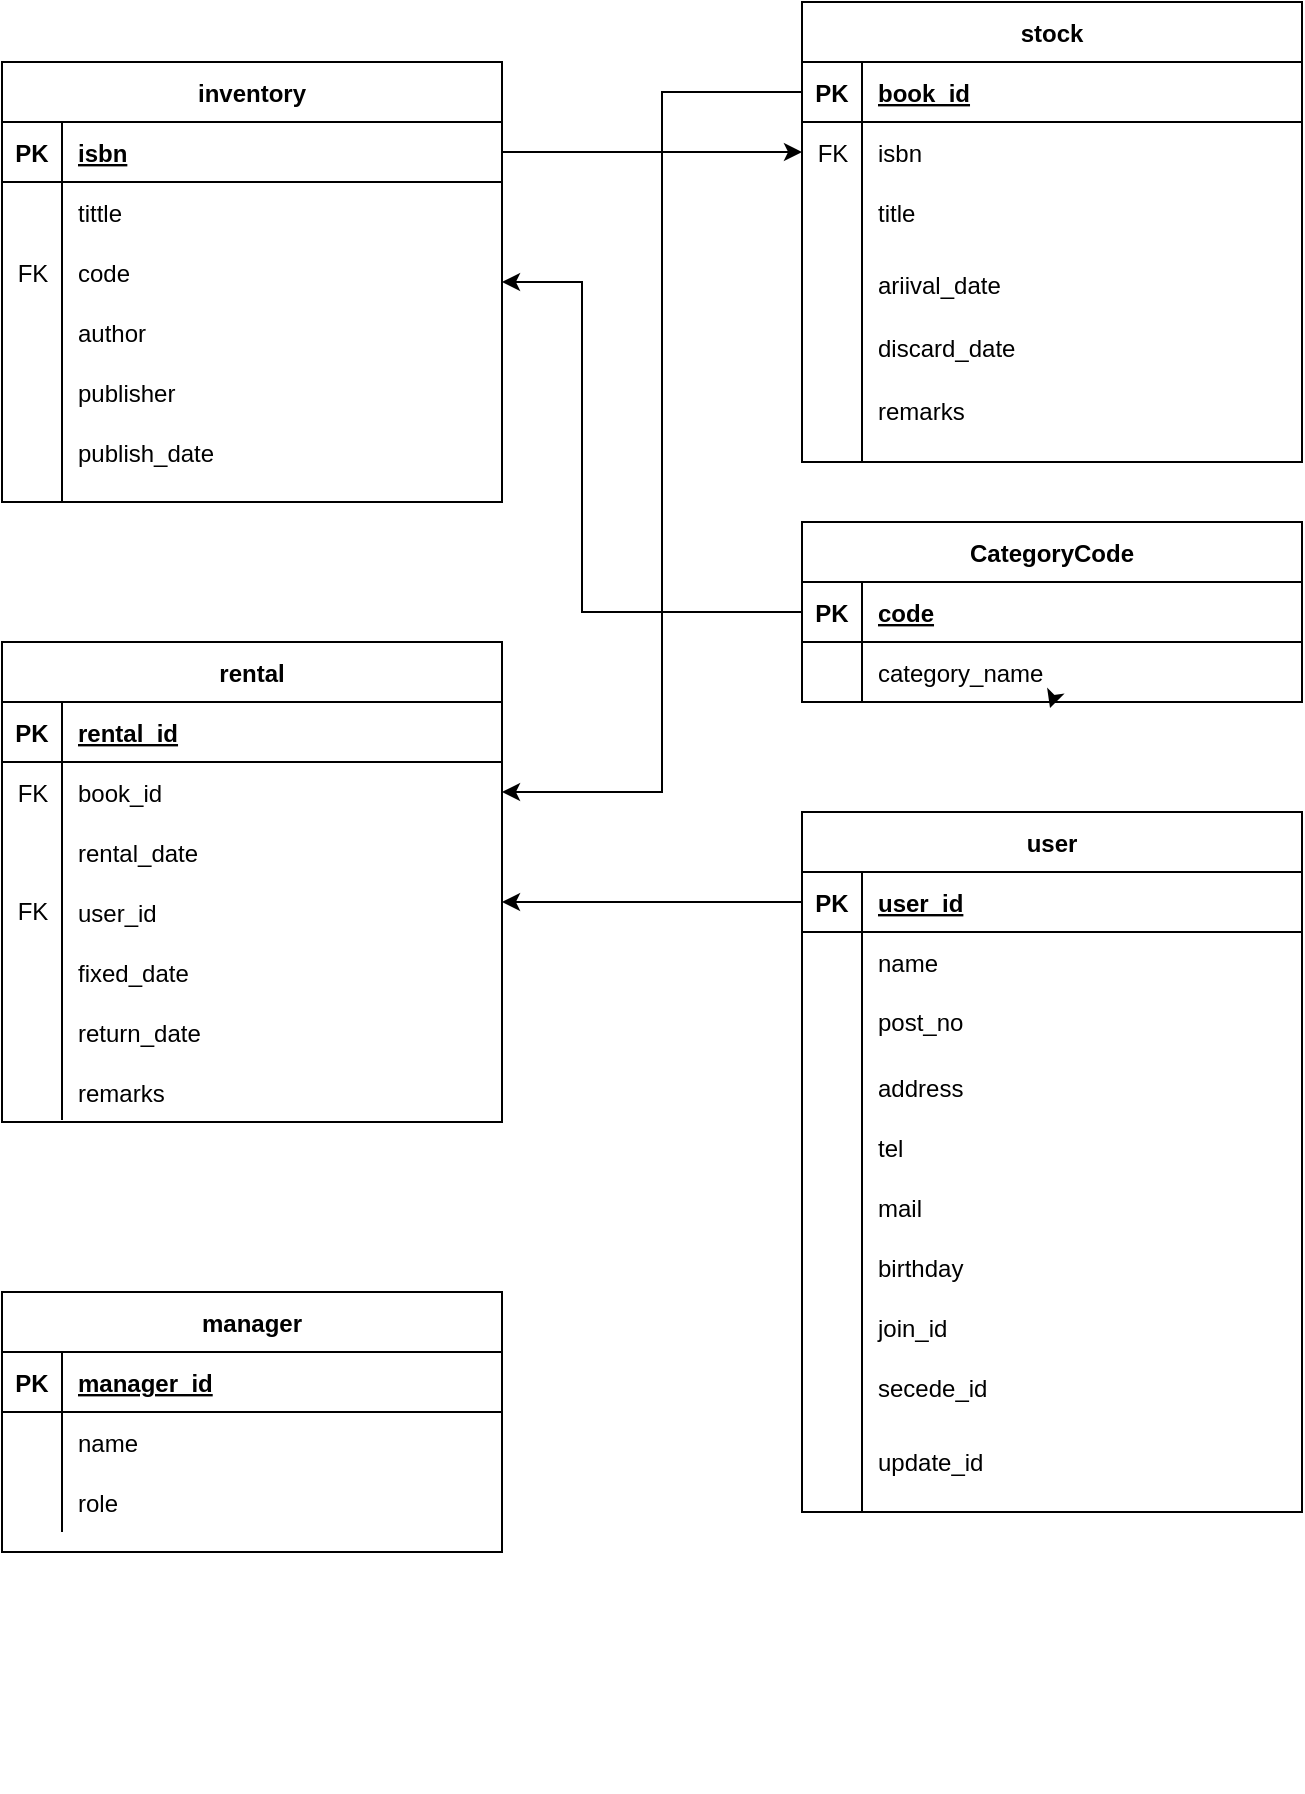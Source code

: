 <mxfile version="16.5.1" type="device"><diagram id="R2lEEEUBdFMjLlhIrx00" name="Page-1"><mxGraphModel dx="868" dy="553" grid="1" gridSize="10" guides="1" tooltips="1" connect="1" arrows="1" fold="1" page="1" pageScale="1" pageWidth="850" pageHeight="1100" math="0" shadow="0" extFonts="Permanent Marker^https://fonts.googleapis.com/css?family=Permanent+Marker"><root><mxCell id="0"/><mxCell id="1" parent="0"/><mxCell id="KSxhRUMLx_32DqIzGbDs-14" value="" style="group" parent="1" vertex="1" connectable="0"><mxGeometry x="120" y="400" width="250" height="250" as="geometry"/></mxCell><mxCell id="C-vyLk0tnHw3VtMMgP7b-13" value="rental" style="shape=table;startSize=30;container=1;collapsible=1;childLayout=tableLayout;fixedRows=1;rowLines=0;fontStyle=1;align=center;resizeLast=1;" parent="KSxhRUMLx_32DqIzGbDs-14" vertex="1"><mxGeometry width="250" height="240" as="geometry"/></mxCell><mxCell id="C-vyLk0tnHw3VtMMgP7b-14" value="" style="shape=partialRectangle;collapsible=0;dropTarget=0;pointerEvents=0;fillColor=none;points=[[0,0.5],[1,0.5]];portConstraint=eastwest;top=0;left=0;right=0;bottom=1;" parent="C-vyLk0tnHw3VtMMgP7b-13" vertex="1"><mxGeometry y="30" width="250" height="30" as="geometry"/></mxCell><mxCell id="C-vyLk0tnHw3VtMMgP7b-15" value="PK" style="shape=partialRectangle;overflow=hidden;connectable=0;fillColor=none;top=0;left=0;bottom=0;right=0;fontStyle=1;" parent="C-vyLk0tnHw3VtMMgP7b-14" vertex="1"><mxGeometry width="30" height="30" as="geometry"><mxRectangle width="30" height="30" as="alternateBounds"/></mxGeometry></mxCell><mxCell id="C-vyLk0tnHw3VtMMgP7b-16" value="rental_id" style="shape=partialRectangle;overflow=hidden;connectable=0;fillColor=none;top=0;left=0;bottom=0;right=0;align=left;spacingLeft=6;fontStyle=5;" parent="C-vyLk0tnHw3VtMMgP7b-14" vertex="1"><mxGeometry x="30" width="220" height="30" as="geometry"><mxRectangle width="220" height="30" as="alternateBounds"/></mxGeometry></mxCell><mxCell id="C-vyLk0tnHw3VtMMgP7b-17" value="" style="shape=partialRectangle;collapsible=0;dropTarget=0;pointerEvents=0;fillColor=none;points=[[0,0.5],[1,0.5]];portConstraint=eastwest;top=0;left=0;right=0;bottom=0;" parent="C-vyLk0tnHw3VtMMgP7b-13" vertex="1"><mxGeometry y="60" width="250" height="30" as="geometry"/></mxCell><mxCell id="C-vyLk0tnHw3VtMMgP7b-18" value="" style="shape=partialRectangle;overflow=hidden;connectable=0;fillColor=none;top=0;left=0;bottom=0;right=0;" parent="C-vyLk0tnHw3VtMMgP7b-17" vertex="1"><mxGeometry width="30" height="30" as="geometry"><mxRectangle width="30" height="30" as="alternateBounds"/></mxGeometry></mxCell><mxCell id="C-vyLk0tnHw3VtMMgP7b-19" value="book_id" style="shape=partialRectangle;overflow=hidden;connectable=0;fillColor=none;top=0;left=0;bottom=0;right=0;align=left;spacingLeft=6;" parent="C-vyLk0tnHw3VtMMgP7b-17" vertex="1"><mxGeometry x="30" width="220" height="30" as="geometry"><mxRectangle width="220" height="30" as="alternateBounds"/></mxGeometry></mxCell><mxCell id="C-vyLk0tnHw3VtMMgP7b-20" value="" style="shape=partialRectangle;collapsible=0;dropTarget=0;pointerEvents=0;fillColor=none;points=[[0,0.5],[1,0.5]];portConstraint=eastwest;top=0;left=0;right=0;bottom=0;" parent="C-vyLk0tnHw3VtMMgP7b-13" vertex="1"><mxGeometry y="90" width="250" height="30" as="geometry"/></mxCell><mxCell id="C-vyLk0tnHw3VtMMgP7b-21" value="" style="shape=partialRectangle;overflow=hidden;connectable=0;fillColor=none;top=0;left=0;bottom=0;right=0;" parent="C-vyLk0tnHw3VtMMgP7b-20" vertex="1"><mxGeometry width="30" height="30" as="geometry"><mxRectangle width="30" height="30" as="alternateBounds"/></mxGeometry></mxCell><mxCell id="C-vyLk0tnHw3VtMMgP7b-22" value="rental_date" style="shape=partialRectangle;overflow=hidden;connectable=0;fillColor=none;top=0;left=0;bottom=0;right=0;align=left;spacingLeft=6;" parent="C-vyLk0tnHw3VtMMgP7b-20" vertex="1"><mxGeometry x="30" width="220" height="30" as="geometry"><mxRectangle width="220" height="30" as="alternateBounds"/></mxGeometry></mxCell><mxCell id="KSxhRUMLx_32DqIzGbDs-11" value="fixed_date" style="shape=partialRectangle;overflow=hidden;connectable=0;fillColor=none;top=0;left=0;bottom=0;right=0;align=left;spacingLeft=6;" parent="KSxhRUMLx_32DqIzGbDs-14" vertex="1"><mxGeometry x="30" y="150" width="220" height="30.0" as="geometry"><mxRectangle width="220" height="30" as="alternateBounds"/></mxGeometry></mxCell><mxCell id="KSxhRUMLx_32DqIzGbDs-12" value="return_date" style="shape=partialRectangle;overflow=hidden;connectable=0;fillColor=none;top=0;left=0;bottom=0;right=0;align=left;spacingLeft=6;" parent="KSxhRUMLx_32DqIzGbDs-14" vertex="1"><mxGeometry x="30" y="180" width="220" height="30.0" as="geometry"><mxRectangle width="220" height="30" as="alternateBounds"/></mxGeometry></mxCell><mxCell id="KSxhRUMLx_32DqIzGbDs-13" value="remarks" style="shape=partialRectangle;overflow=hidden;connectable=0;fillColor=none;top=0;left=0;bottom=0;right=0;align=left;spacingLeft=6;" parent="KSxhRUMLx_32DqIzGbDs-14" vertex="1"><mxGeometry x="30" y="210" width="220" height="30" as="geometry"><mxRectangle width="220" height="30" as="alternateBounds"/></mxGeometry></mxCell><mxCell id="KSxhRUMLx_32DqIzGbDs-84" value="user_id" style="shape=partialRectangle;overflow=hidden;connectable=0;fillColor=none;top=0;left=0;bottom=0;right=0;align=left;spacingLeft=6;" parent="KSxhRUMLx_32DqIzGbDs-14" vertex="1"><mxGeometry x="30" y="120" width="220" height="30" as="geometry"><mxRectangle width="220" height="30" as="alternateBounds"/></mxGeometry></mxCell><mxCell id="KSxhRUMLx_32DqIzGbDs-88" value="FK" style="text;html=1;resizable=0;autosize=1;align=center;verticalAlign=middle;points=[];fillColor=none;strokeColor=none;rounded=0;" parent="KSxhRUMLx_32DqIzGbDs-14" vertex="1"><mxGeometry y="125.002" width="30" height="20" as="geometry"/></mxCell><mxCell id="KSxhRUMLx_32DqIzGbDs-93" value="FK" style="text;html=1;resizable=0;autosize=1;align=center;verticalAlign=middle;points=[];fillColor=none;strokeColor=none;rounded=0;" parent="KSxhRUMLx_32DqIzGbDs-14" vertex="1"><mxGeometry y="66.002" width="30" height="20" as="geometry"/></mxCell><mxCell id="KSxhRUMLx_32DqIzGbDs-22" value="" style="group" parent="1" vertex="1" connectable="0"><mxGeometry x="120" y="110" width="250" height="240" as="geometry"/></mxCell><mxCell id="KSxhRUMLx_32DqIzGbDs-6" value="code" style="shape=partialRectangle;overflow=hidden;connectable=0;fillColor=none;top=0;left=0;bottom=0;right=0;align=left;spacingLeft=6;" parent="KSxhRUMLx_32DqIzGbDs-22" vertex="1"><mxGeometry x="30" y="90" width="220" height="30" as="geometry"><mxRectangle width="220" height="30" as="alternateBounds"/></mxGeometry></mxCell><mxCell id="KSxhRUMLx_32DqIzGbDs-7" value="author" style="shape=partialRectangle;overflow=hidden;connectable=0;fillColor=none;top=0;left=0;bottom=0;right=0;align=left;spacingLeft=6;" parent="KSxhRUMLx_32DqIzGbDs-22" vertex="1"><mxGeometry x="30" y="120" width="220" height="30" as="geometry"><mxRectangle width="220" height="30" as="alternateBounds"/></mxGeometry></mxCell><mxCell id="KSxhRUMLx_32DqIzGbDs-8" value="publisher" style="shape=partialRectangle;overflow=hidden;connectable=0;fillColor=none;top=0;left=0;bottom=0;right=0;align=left;spacingLeft=6;" parent="KSxhRUMLx_32DqIzGbDs-22" vertex="1"><mxGeometry x="30" y="150" width="220" height="30" as="geometry"><mxRectangle width="220" height="30" as="alternateBounds"/></mxGeometry></mxCell><mxCell id="KSxhRUMLx_32DqIzGbDs-9" value="publish_date" style="shape=partialRectangle;overflow=hidden;connectable=0;fillColor=none;top=0;left=0;bottom=0;right=0;align=left;spacingLeft=6;" parent="KSxhRUMLx_32DqIzGbDs-22" vertex="1"><mxGeometry x="30" y="180" width="220" height="30" as="geometry"><mxRectangle width="220" height="30" as="alternateBounds"/></mxGeometry></mxCell><mxCell id="KSxhRUMLx_32DqIzGbDs-15" value="inventory" style="shape=table;startSize=30;container=1;collapsible=1;childLayout=tableLayout;fixedRows=1;rowLines=0;fontStyle=1;align=center;resizeLast=1;" parent="KSxhRUMLx_32DqIzGbDs-22" vertex="1"><mxGeometry width="250" height="220" as="geometry"/></mxCell><mxCell id="KSxhRUMLx_32DqIzGbDs-16" value="" style="shape=partialRectangle;collapsible=0;dropTarget=0;pointerEvents=0;fillColor=none;points=[[0,0.5],[1,0.5]];portConstraint=eastwest;top=0;left=0;right=0;bottom=1;" parent="KSxhRUMLx_32DqIzGbDs-15" vertex="1"><mxGeometry y="30" width="250" height="30" as="geometry"/></mxCell><mxCell id="KSxhRUMLx_32DqIzGbDs-17" value="PK" style="shape=partialRectangle;overflow=hidden;connectable=0;fillColor=none;top=0;left=0;bottom=0;right=0;fontStyle=1;" parent="KSxhRUMLx_32DqIzGbDs-16" vertex="1"><mxGeometry width="30" height="30" as="geometry"><mxRectangle width="30" height="30" as="alternateBounds"/></mxGeometry></mxCell><mxCell id="KSxhRUMLx_32DqIzGbDs-18" value="isbn" style="shape=partialRectangle;overflow=hidden;connectable=0;fillColor=none;top=0;left=0;bottom=0;right=0;align=left;spacingLeft=6;fontStyle=5;" parent="KSxhRUMLx_32DqIzGbDs-16" vertex="1"><mxGeometry x="30" width="220" height="30" as="geometry"><mxRectangle width="220" height="30" as="alternateBounds"/></mxGeometry></mxCell><mxCell id="KSxhRUMLx_32DqIzGbDs-19" value="" style="shape=partialRectangle;collapsible=0;dropTarget=0;pointerEvents=0;fillColor=none;points=[[0,0.5],[1,0.5]];portConstraint=eastwest;top=0;left=0;right=0;bottom=0;" parent="KSxhRUMLx_32DqIzGbDs-15" vertex="1"><mxGeometry y="60" width="250" height="30" as="geometry"/></mxCell><mxCell id="KSxhRUMLx_32DqIzGbDs-20" value="" style="shape=partialRectangle;overflow=hidden;connectable=0;fillColor=none;top=0;left=0;bottom=0;right=0;" parent="KSxhRUMLx_32DqIzGbDs-19" vertex="1"><mxGeometry width="30" height="30" as="geometry"><mxRectangle width="30" height="30" as="alternateBounds"/></mxGeometry></mxCell><mxCell id="KSxhRUMLx_32DqIzGbDs-21" value="tittle" style="shape=partialRectangle;overflow=hidden;connectable=0;fillColor=none;top=0;left=0;bottom=0;right=0;align=left;spacingLeft=6;" parent="KSxhRUMLx_32DqIzGbDs-19" vertex="1"><mxGeometry x="30" width="220" height="30" as="geometry"><mxRectangle width="220" height="30" as="alternateBounds"/></mxGeometry></mxCell><mxCell id="KSxhRUMLx_32DqIzGbDs-91" value="FK" style="text;html=1;resizable=0;autosize=1;align=center;verticalAlign=middle;points=[];fillColor=none;strokeColor=none;rounded=0;" parent="KSxhRUMLx_32DqIzGbDs-22" vertex="1"><mxGeometry y="96.002" width="30" height="20" as="geometry"/></mxCell><mxCell id="KSxhRUMLx_32DqIzGbDs-39" value="" style="group" parent="1" vertex="1" connectable="0"><mxGeometry x="520" y="80" width="250" height="230" as="geometry"/></mxCell><mxCell id="C-vyLk0tnHw3VtMMgP7b-2" value="stock" style="shape=table;startSize=30;container=1;collapsible=1;childLayout=tableLayout;fixedRows=1;rowLines=0;fontStyle=1;align=center;resizeLast=1;" parent="KSxhRUMLx_32DqIzGbDs-39" vertex="1"><mxGeometry width="250" height="230" as="geometry"/></mxCell><mxCell id="C-vyLk0tnHw3VtMMgP7b-3" value="" style="shape=partialRectangle;collapsible=0;dropTarget=0;pointerEvents=0;fillColor=none;points=[[0,0.5],[1,0.5]];portConstraint=eastwest;top=0;left=0;right=0;bottom=1;" parent="C-vyLk0tnHw3VtMMgP7b-2" vertex="1"><mxGeometry y="30" width="250" height="30" as="geometry"/></mxCell><mxCell id="C-vyLk0tnHw3VtMMgP7b-4" value="PK" style="shape=partialRectangle;overflow=hidden;connectable=0;fillColor=none;top=0;left=0;bottom=0;right=0;fontStyle=1;" parent="C-vyLk0tnHw3VtMMgP7b-3" vertex="1"><mxGeometry width="30" height="30" as="geometry"><mxRectangle width="30" height="30" as="alternateBounds"/></mxGeometry></mxCell><mxCell id="C-vyLk0tnHw3VtMMgP7b-5" value="book_id" style="shape=partialRectangle;overflow=hidden;connectable=0;fillColor=none;top=0;left=0;bottom=0;right=0;align=left;spacingLeft=6;fontStyle=5;" parent="C-vyLk0tnHw3VtMMgP7b-3" vertex="1"><mxGeometry x="30" width="220" height="30" as="geometry"><mxRectangle width="220" height="30" as="alternateBounds"/></mxGeometry></mxCell><mxCell id="C-vyLk0tnHw3VtMMgP7b-6" value="" style="shape=partialRectangle;collapsible=0;dropTarget=0;pointerEvents=0;fillColor=none;points=[[0,0.5],[1,0.5]];portConstraint=eastwest;top=0;left=0;right=0;bottom=0;" parent="C-vyLk0tnHw3VtMMgP7b-2" vertex="1"><mxGeometry y="60" width="250" height="30" as="geometry"/></mxCell><mxCell id="C-vyLk0tnHw3VtMMgP7b-7" value="" style="shape=partialRectangle;overflow=hidden;connectable=0;fillColor=none;top=0;left=0;bottom=0;right=0;" parent="C-vyLk0tnHw3VtMMgP7b-6" vertex="1"><mxGeometry width="30" height="30" as="geometry"><mxRectangle width="30" height="30" as="alternateBounds"/></mxGeometry></mxCell><mxCell id="C-vyLk0tnHw3VtMMgP7b-8" value="isbn" style="shape=partialRectangle;overflow=hidden;connectable=0;fillColor=none;top=0;left=0;bottom=0;right=0;align=left;spacingLeft=6;" parent="C-vyLk0tnHw3VtMMgP7b-6" vertex="1"><mxGeometry x="30" width="220" height="30" as="geometry"><mxRectangle width="220" height="30" as="alternateBounds"/></mxGeometry></mxCell><mxCell id="C-vyLk0tnHw3VtMMgP7b-9" value="" style="shape=partialRectangle;collapsible=0;dropTarget=0;pointerEvents=0;fillColor=none;points=[[0,0.5],[1,0.5]];portConstraint=eastwest;top=0;left=0;right=0;bottom=0;" parent="C-vyLk0tnHw3VtMMgP7b-2" vertex="1"><mxGeometry y="90" width="250" height="30" as="geometry"/></mxCell><mxCell id="C-vyLk0tnHw3VtMMgP7b-10" value="" style="shape=partialRectangle;overflow=hidden;connectable=0;fillColor=none;top=0;left=0;bottom=0;right=0;" parent="C-vyLk0tnHw3VtMMgP7b-9" vertex="1"><mxGeometry width="30" height="30" as="geometry"><mxRectangle width="30" height="30" as="alternateBounds"/></mxGeometry></mxCell><mxCell id="C-vyLk0tnHw3VtMMgP7b-11" value="title" style="shape=partialRectangle;overflow=hidden;connectable=0;fillColor=none;top=0;left=0;bottom=0;right=0;align=left;spacingLeft=6;" parent="C-vyLk0tnHw3VtMMgP7b-9" vertex="1"><mxGeometry x="30" width="220" height="30" as="geometry"><mxRectangle width="220" height="30" as="alternateBounds"/></mxGeometry></mxCell><mxCell id="KSxhRUMLx_32DqIzGbDs-34" value="ariival_date" style="shape=partialRectangle;overflow=hidden;connectable=0;fillColor=none;top=0;left=0;bottom=0;right=0;align=left;spacingLeft=6;" parent="KSxhRUMLx_32DqIzGbDs-39" vertex="1"><mxGeometry x="30" y="125.455" width="220" height="31.364" as="geometry"><mxRectangle width="220" height="30" as="alternateBounds"/></mxGeometry></mxCell><mxCell id="KSxhRUMLx_32DqIzGbDs-35" value="discard_date" style="shape=partialRectangle;overflow=hidden;connectable=0;fillColor=none;top=0;left=0;bottom=0;right=0;align=left;spacingLeft=6;" parent="KSxhRUMLx_32DqIzGbDs-39" vertex="1"><mxGeometry x="30" y="156.818" width="220" height="31.364" as="geometry"><mxRectangle width="220" height="30" as="alternateBounds"/></mxGeometry></mxCell><mxCell id="KSxhRUMLx_32DqIzGbDs-38" value="remarks" style="shape=partialRectangle;overflow=hidden;connectable=0;fillColor=none;top=0;left=0;bottom=0;right=0;align=left;spacingLeft=6;" parent="KSxhRUMLx_32DqIzGbDs-39" vertex="1"><mxGeometry x="30" y="188.182" width="220" height="31.364" as="geometry"><mxRectangle width="220" height="30" as="alternateBounds"/></mxGeometry></mxCell><mxCell id="KSxhRUMLx_32DqIzGbDs-86" value="FK" style="text;html=1;resizable=0;autosize=1;align=center;verticalAlign=middle;points=[];fillColor=none;strokeColor=none;rounded=0;" parent="KSxhRUMLx_32DqIzGbDs-39" vertex="1"><mxGeometry y="66.002" width="30" height="20" as="geometry"/></mxCell><mxCell id="KSxhRUMLx_32DqIzGbDs-101" value="" style="endArrow=none;html=1;rounded=0;" parent="KSxhRUMLx_32DqIzGbDs-39" edge="1"><mxGeometry width="50" height="50" relative="1" as="geometry"><mxPoint x="30" y="230" as="sourcePoint"/><mxPoint x="30" y="72.39" as="targetPoint"/><Array as="points"/></mxGeometry></mxCell><mxCell id="KSxhRUMLx_32DqIzGbDs-41" value="" style="group" parent="1" vertex="1" connectable="0"><mxGeometry x="520" y="485" width="250" height="375" as="geometry"/></mxCell><mxCell id="KSxhRUMLx_32DqIzGbDs-42" value="post_no" style="shape=partialRectangle;overflow=hidden;connectable=0;fillColor=none;top=0;left=0;bottom=0;right=0;align=left;spacingLeft=6;" parent="KSxhRUMLx_32DqIzGbDs-41" vertex="1"><mxGeometry x="30" y="85.0" width="220" height="39.254" as="geometry"><mxRectangle width="220" height="30" as="alternateBounds"/></mxGeometry></mxCell><mxCell id="KSxhRUMLx_32DqIzGbDs-43" value="address" style="shape=partialRectangle;overflow=hidden;connectable=0;fillColor=none;top=0;left=0;bottom=0;right=0;align=left;spacingLeft=6;" parent="KSxhRUMLx_32DqIzGbDs-41" vertex="1"><mxGeometry x="30" y="115.001" width="220" height="44.922" as="geometry"><mxRectangle width="220" height="30" as="alternateBounds"/></mxGeometry></mxCell><mxCell id="KSxhRUMLx_32DqIzGbDs-44" value="tel" style="shape=partialRectangle;overflow=hidden;connectable=0;fillColor=none;top=0;left=0;bottom=0;right=0;align=left;spacingLeft=6;" parent="KSxhRUMLx_32DqIzGbDs-41" vertex="1"><mxGeometry x="30" y="144.996" width="220" height="44.922" as="geometry"><mxRectangle width="220" height="30" as="alternateBounds"/></mxGeometry></mxCell><mxCell id="KSxhRUMLx_32DqIzGbDs-45" value="mail" style="shape=partialRectangle;overflow=hidden;connectable=0;fillColor=none;top=0;left=0;bottom=0;right=0;align=left;spacingLeft=6;" parent="KSxhRUMLx_32DqIzGbDs-41" vertex="1"><mxGeometry x="30" y="174.997" width="220" height="44.922" as="geometry"><mxRectangle width="220" height="30" as="alternateBounds"/></mxGeometry></mxCell><mxCell id="KSxhRUMLx_32DqIzGbDs-46" value="user" style="shape=table;startSize=30;container=1;collapsible=1;childLayout=tableLayout;fixedRows=1;rowLines=0;fontStyle=1;align=center;resizeLast=1;" parent="KSxhRUMLx_32DqIzGbDs-41" vertex="1"><mxGeometry width="250" height="350" as="geometry"/></mxCell><mxCell id="KSxhRUMLx_32DqIzGbDs-47" value="" style="shape=partialRectangle;collapsible=0;dropTarget=0;pointerEvents=0;fillColor=none;points=[[0,0.5],[1,0.5]];portConstraint=eastwest;top=0;left=0;right=0;bottom=1;" parent="KSxhRUMLx_32DqIzGbDs-46" vertex="1"><mxGeometry y="30" width="250" height="30" as="geometry"/></mxCell><mxCell id="KSxhRUMLx_32DqIzGbDs-48" value="PK" style="shape=partialRectangle;overflow=hidden;connectable=0;fillColor=none;top=0;left=0;bottom=0;right=0;fontStyle=1;" parent="KSxhRUMLx_32DqIzGbDs-47" vertex="1"><mxGeometry width="30" height="30" as="geometry"><mxRectangle width="30" height="30" as="alternateBounds"/></mxGeometry></mxCell><mxCell id="KSxhRUMLx_32DqIzGbDs-49" value="user_id" style="shape=partialRectangle;overflow=hidden;connectable=0;fillColor=none;top=0;left=0;bottom=0;right=0;align=left;spacingLeft=6;fontStyle=5;" parent="KSxhRUMLx_32DqIzGbDs-47" vertex="1"><mxGeometry x="30" width="220" height="30" as="geometry"><mxRectangle width="220" height="30" as="alternateBounds"/></mxGeometry></mxCell><mxCell id="KSxhRUMLx_32DqIzGbDs-50" value="" style="shape=partialRectangle;collapsible=0;dropTarget=0;pointerEvents=0;fillColor=none;points=[[0,0.5],[1,0.5]];portConstraint=eastwest;top=0;left=0;right=0;bottom=0;" parent="KSxhRUMLx_32DqIzGbDs-46" vertex="1"><mxGeometry y="60" width="250" height="30" as="geometry"/></mxCell><mxCell id="KSxhRUMLx_32DqIzGbDs-51" value="" style="shape=partialRectangle;overflow=hidden;connectable=0;fillColor=none;top=0;left=0;bottom=0;right=0;" parent="KSxhRUMLx_32DqIzGbDs-50" vertex="1"><mxGeometry width="30" height="30" as="geometry"><mxRectangle width="30" height="30" as="alternateBounds"/></mxGeometry></mxCell><mxCell id="KSxhRUMLx_32DqIzGbDs-52" value="name" style="shape=partialRectangle;overflow=hidden;connectable=0;fillColor=none;top=0;left=0;bottom=0;right=0;align=left;spacingLeft=6;" parent="KSxhRUMLx_32DqIzGbDs-50" vertex="1"><mxGeometry x="30" width="220" height="30" as="geometry"><mxRectangle width="220" height="30" as="alternateBounds"/></mxGeometry></mxCell><mxCell id="KSxhRUMLx_32DqIzGbDs-53" value="birthday" style="shape=partialRectangle;overflow=hidden;connectable=0;fillColor=none;top=0;left=0;bottom=0;right=0;align=left;spacingLeft=6;" parent="KSxhRUMLx_32DqIzGbDs-41" vertex="1"><mxGeometry x="30" y="205.004" width="220" height="44.922" as="geometry"><mxRectangle width="220" height="30" as="alternateBounds"/></mxGeometry></mxCell><mxCell id="KSxhRUMLx_32DqIzGbDs-103" value="" style="endArrow=none;html=1;rounded=0;" parent="KSxhRUMLx_32DqIzGbDs-41" edge="1"><mxGeometry width="50" height="50" relative="1" as="geometry"><mxPoint x="30" y="340.0" as="sourcePoint"/><mxPoint x="30" y="90.0" as="targetPoint"/><Array as="points"/></mxGeometry></mxCell><mxCell id="5XBEZKplk52fOUJhZ8Zi-1" value="join_id" style="shape=partialRectangle;overflow=hidden;connectable=0;fillColor=none;top=0;left=0;bottom=0;right=0;align=left;spacingLeft=6;" vertex="1" parent="KSxhRUMLx_32DqIzGbDs-41"><mxGeometry x="30" y="234.999" width="220" height="44.922" as="geometry"><mxRectangle width="220" height="30" as="alternateBounds"/></mxGeometry></mxCell><mxCell id="5XBEZKplk52fOUJhZ8Zi-2" value="secede_id" style="shape=partialRectangle;overflow=hidden;connectable=0;fillColor=none;top=0;left=0;bottom=0;right=0;align=left;spacingLeft=6;" vertex="1" parent="KSxhRUMLx_32DqIzGbDs-41"><mxGeometry x="30" y="265.005" width="220" height="44.922" as="geometry"><mxRectangle width="220" height="30" as="alternateBounds"/></mxGeometry></mxCell><mxCell id="5XBEZKplk52fOUJhZ8Zi-3" value="update_id" style="shape=partialRectangle;overflow=hidden;connectable=0;fillColor=none;top=0;left=0;bottom=0;right=0;align=left;spacingLeft=6;" vertex="1" parent="KSxhRUMLx_32DqIzGbDs-41"><mxGeometry x="30" y="304.996" width="220" height="38.932" as="geometry"><mxRectangle width="220" height="30" as="alternateBounds"/></mxGeometry></mxCell><mxCell id="KSxhRUMLx_32DqIzGbDs-56" value="" style="group" parent="1" vertex="1" connectable="0"><mxGeometry x="120" y="725" width="250" height="250" as="geometry"/></mxCell><mxCell id="KSxhRUMLx_32DqIzGbDs-57" value="manager" style="shape=table;startSize=30;container=1;collapsible=1;childLayout=tableLayout;fixedRows=1;rowLines=0;fontStyle=1;align=center;resizeLast=1;" parent="KSxhRUMLx_32DqIzGbDs-56" vertex="1"><mxGeometry width="250" height="130" as="geometry"/></mxCell><mxCell id="KSxhRUMLx_32DqIzGbDs-58" value="" style="shape=partialRectangle;collapsible=0;dropTarget=0;pointerEvents=0;fillColor=none;points=[[0,0.5],[1,0.5]];portConstraint=eastwest;top=0;left=0;right=0;bottom=1;" parent="KSxhRUMLx_32DqIzGbDs-57" vertex="1"><mxGeometry y="30" width="250" height="30" as="geometry"/></mxCell><mxCell id="KSxhRUMLx_32DqIzGbDs-59" value="PK" style="shape=partialRectangle;overflow=hidden;connectable=0;fillColor=none;top=0;left=0;bottom=0;right=0;fontStyle=1;" parent="KSxhRUMLx_32DqIzGbDs-58" vertex="1"><mxGeometry width="30" height="30" as="geometry"><mxRectangle width="30" height="30" as="alternateBounds"/></mxGeometry></mxCell><mxCell id="KSxhRUMLx_32DqIzGbDs-60" value="manager_id" style="shape=partialRectangle;overflow=hidden;connectable=0;fillColor=none;top=0;left=0;bottom=0;right=0;align=left;spacingLeft=6;fontStyle=5;" parent="KSxhRUMLx_32DqIzGbDs-58" vertex="1"><mxGeometry x="30" width="220" height="30" as="geometry"><mxRectangle width="220" height="30" as="alternateBounds"/></mxGeometry></mxCell><mxCell id="KSxhRUMLx_32DqIzGbDs-61" value="" style="shape=partialRectangle;collapsible=0;dropTarget=0;pointerEvents=0;fillColor=none;points=[[0,0.5],[1,0.5]];portConstraint=eastwest;top=0;left=0;right=0;bottom=0;" parent="KSxhRUMLx_32DqIzGbDs-57" vertex="1"><mxGeometry y="60" width="250" height="30" as="geometry"/></mxCell><mxCell id="KSxhRUMLx_32DqIzGbDs-62" value="" style="shape=partialRectangle;overflow=hidden;connectable=0;fillColor=none;top=0;left=0;bottom=0;right=0;" parent="KSxhRUMLx_32DqIzGbDs-61" vertex="1"><mxGeometry width="30" height="30" as="geometry"><mxRectangle width="30" height="30" as="alternateBounds"/></mxGeometry></mxCell><mxCell id="KSxhRUMLx_32DqIzGbDs-63" value="name" style="shape=partialRectangle;overflow=hidden;connectable=0;fillColor=none;top=0;left=0;bottom=0;right=0;align=left;spacingLeft=6;" parent="KSxhRUMLx_32DqIzGbDs-61" vertex="1"><mxGeometry x="30" width="220" height="30" as="geometry"><mxRectangle width="220" height="30" as="alternateBounds"/></mxGeometry></mxCell><mxCell id="KSxhRUMLx_32DqIzGbDs-64" value="" style="shape=partialRectangle;collapsible=0;dropTarget=0;pointerEvents=0;fillColor=none;points=[[0,0.5],[1,0.5]];portConstraint=eastwest;top=0;left=0;right=0;bottom=0;" parent="KSxhRUMLx_32DqIzGbDs-57" vertex="1"><mxGeometry y="90" width="250" height="30" as="geometry"/></mxCell><mxCell id="KSxhRUMLx_32DqIzGbDs-65" value="" style="shape=partialRectangle;overflow=hidden;connectable=0;fillColor=none;top=0;left=0;bottom=0;right=0;" parent="KSxhRUMLx_32DqIzGbDs-64" vertex="1"><mxGeometry width="30" height="30" as="geometry"><mxRectangle width="30" height="30" as="alternateBounds"/></mxGeometry></mxCell><mxCell id="KSxhRUMLx_32DqIzGbDs-66" value="role" style="shape=partialRectangle;overflow=hidden;connectable=0;fillColor=none;top=0;left=0;bottom=0;right=0;align=left;spacingLeft=6;" parent="KSxhRUMLx_32DqIzGbDs-64" vertex="1"><mxGeometry x="30" width="220" height="30" as="geometry"><mxRectangle width="220" height="30" as="alternateBounds"/></mxGeometry></mxCell><mxCell id="KSxhRUMLx_32DqIzGbDs-70" value="" style="group" parent="1" vertex="1" connectable="0"><mxGeometry x="520" y="340" width="250" height="90" as="geometry"/></mxCell><mxCell id="KSxhRUMLx_32DqIzGbDs-71" value="CategoryCode" style="shape=table;startSize=30;container=1;collapsible=1;childLayout=tableLayout;fixedRows=1;rowLines=0;fontStyle=1;align=center;resizeLast=1;" parent="KSxhRUMLx_32DqIzGbDs-70" vertex="1"><mxGeometry width="250" height="90" as="geometry"/></mxCell><mxCell id="KSxhRUMLx_32DqIzGbDs-72" value="" style="shape=partialRectangle;collapsible=0;dropTarget=0;pointerEvents=0;fillColor=none;points=[[0,0.5],[1,0.5]];portConstraint=eastwest;top=0;left=0;right=0;bottom=1;" parent="KSxhRUMLx_32DqIzGbDs-71" vertex="1"><mxGeometry y="30" width="250" height="30" as="geometry"/></mxCell><mxCell id="KSxhRUMLx_32DqIzGbDs-73" value="PK" style="shape=partialRectangle;overflow=hidden;connectable=0;fillColor=none;top=0;left=0;bottom=0;right=0;fontStyle=1;" parent="KSxhRUMLx_32DqIzGbDs-72" vertex="1"><mxGeometry width="30" height="30" as="geometry"><mxRectangle width="30" height="30" as="alternateBounds"/></mxGeometry></mxCell><mxCell id="KSxhRUMLx_32DqIzGbDs-74" value="code" style="shape=partialRectangle;overflow=hidden;connectable=0;fillColor=none;top=0;left=0;bottom=0;right=0;align=left;spacingLeft=6;fontStyle=5;" parent="KSxhRUMLx_32DqIzGbDs-72" vertex="1"><mxGeometry x="30" width="220" height="30" as="geometry"><mxRectangle width="220" height="30" as="alternateBounds"/></mxGeometry></mxCell><mxCell id="KSxhRUMLx_32DqIzGbDs-78" value="" style="shape=partialRectangle;collapsible=0;dropTarget=0;pointerEvents=0;fillColor=none;points=[[0,0.5],[1,0.5]];portConstraint=eastwest;top=0;left=0;right=0;bottom=0;" parent="KSxhRUMLx_32DqIzGbDs-71" vertex="1"><mxGeometry y="60" width="250" height="30" as="geometry"/></mxCell><mxCell id="KSxhRUMLx_32DqIzGbDs-79" value="" style="shape=partialRectangle;overflow=hidden;connectable=0;fillColor=none;top=0;left=0;bottom=0;right=0;" parent="KSxhRUMLx_32DqIzGbDs-78" vertex="1"><mxGeometry width="30" height="30" as="geometry"><mxRectangle width="30" height="30" as="alternateBounds"/></mxGeometry></mxCell><mxCell id="KSxhRUMLx_32DqIzGbDs-80" value="category_name" style="shape=partialRectangle;overflow=hidden;connectable=0;fillColor=none;top=0;left=0;bottom=0;right=0;align=left;spacingLeft=6;" parent="KSxhRUMLx_32DqIzGbDs-78" vertex="1"><mxGeometry x="30" width="220" height="30" as="geometry"><mxRectangle width="220" height="30" as="alternateBounds"/></mxGeometry></mxCell><mxCell id="KSxhRUMLx_32DqIzGbDs-106" style="edgeStyle=none;rounded=0;orthogonalLoop=1;jettySize=auto;html=1;exitX=0.5;exitY=1;exitDx=0;exitDy=0;entryX=0.496;entryY=1.1;entryDx=0;entryDy=0;entryPerimeter=0;" parent="KSxhRUMLx_32DqIzGbDs-71" source="KSxhRUMLx_32DqIzGbDs-71" target="KSxhRUMLx_32DqIzGbDs-78" edge="1"><mxGeometry relative="1" as="geometry"/></mxCell><mxCell id="KSxhRUMLx_32DqIzGbDs-81" style="edgeStyle=none;rounded=0;orthogonalLoop=1;jettySize=auto;html=1;exitX=1;exitY=0.5;exitDx=0;exitDy=0;entryX=0;entryY=0.5;entryDx=0;entryDy=0;" parent="1" source="KSxhRUMLx_32DqIzGbDs-16" target="C-vyLk0tnHw3VtMMgP7b-6" edge="1"><mxGeometry relative="1" as="geometry"><Array as="points"><mxPoint x="420" y="155"/></Array></mxGeometry></mxCell><mxCell id="KSxhRUMLx_32DqIzGbDs-85" style="edgeStyle=none;rounded=0;orthogonalLoop=1;jettySize=auto;html=1;exitX=0;exitY=0.5;exitDx=0;exitDy=0;" parent="1" source="KSxhRUMLx_32DqIzGbDs-47" edge="1"><mxGeometry relative="1" as="geometry"><mxPoint x="370" y="530" as="targetPoint"/><Array as="points"><mxPoint x="470" y="530"/><mxPoint x="430" y="530"/></Array><mxPoint x="500" y="530" as="sourcePoint"/></mxGeometry></mxCell><mxCell id="KSxhRUMLx_32DqIzGbDs-90" style="edgeStyle=none;rounded=0;orthogonalLoop=1;jettySize=auto;html=1;exitX=0;exitY=0.5;exitDx=0;exitDy=0;entryX=1;entryY=0.5;entryDx=0;entryDy=0;" parent="1" source="KSxhRUMLx_32DqIzGbDs-72" target="KSxhRUMLx_32DqIzGbDs-15" edge="1"><mxGeometry relative="1" as="geometry"><mxPoint x="370" y="230" as="targetPoint"/><Array as="points"><mxPoint x="410" y="385"/><mxPoint x="410" y="220"/></Array></mxGeometry></mxCell><mxCell id="KSxhRUMLx_32DqIzGbDs-92" style="edgeStyle=none;rounded=0;orthogonalLoop=1;jettySize=auto;html=1;exitX=0;exitY=0.5;exitDx=0;exitDy=0;entryX=1;entryY=0.5;entryDx=0;entryDy=0;" parent="1" source="C-vyLk0tnHw3VtMMgP7b-3" target="C-vyLk0tnHw3VtMMgP7b-17" edge="1"><mxGeometry relative="1" as="geometry"><Array as="points"><mxPoint x="450" y="125"/><mxPoint x="450" y="475"/></Array></mxGeometry></mxCell><mxCell id="KSxhRUMLx_32DqIzGbDs-100" value="" style="endArrow=none;html=1;rounded=0;entryX=1.067;entryY=-0.25;entryDx=0;entryDy=0;entryPerimeter=0;" parent="1" edge="1"><mxGeometry width="50" height="50" relative="1" as="geometry"><mxPoint x="150" y="330" as="sourcePoint"/><mxPoint x="150.01" y="200.002" as="targetPoint"/><Array as="points"/></mxGeometry></mxCell><mxCell id="KSxhRUMLx_32DqIzGbDs-102" value="" style="endArrow=none;html=1;rounded=0;entryX=1.067;entryY=-0.25;entryDx=0;entryDy=0;entryPerimeter=0;" parent="1" edge="1"><mxGeometry width="50" height="50" relative="1" as="geometry"><mxPoint x="150" y="639" as="sourcePoint"/><mxPoint x="150.01" y="509.002" as="targetPoint"/><Array as="points"/></mxGeometry></mxCell><mxCell id="KSxhRUMLx_32DqIzGbDs-105" value="" style="endArrow=none;html=1;rounded=0;entryX=1.067;entryY=-0.25;entryDx=0;entryDy=0;entryPerimeter=0;" parent="1" edge="1"><mxGeometry width="50" height="50" relative="1" as="geometry"><mxPoint x="150" y="810" as="sourcePoint"/><mxPoint x="150.01" y="778.002" as="targetPoint"/><Array as="points"/></mxGeometry></mxCell><mxCell id="5XBEZKplk52fOUJhZ8Zi-4" value="" style="endArrow=none;html=1;rounded=0;" edge="1" parent="1"><mxGeometry width="50" height="50" relative="1" as="geometry"><mxPoint x="550" y="835" as="sourcePoint"/><mxPoint x="550" y="585" as="targetPoint"/><Array as="points"/></mxGeometry></mxCell></root></mxGraphModel></diagram></mxfile>